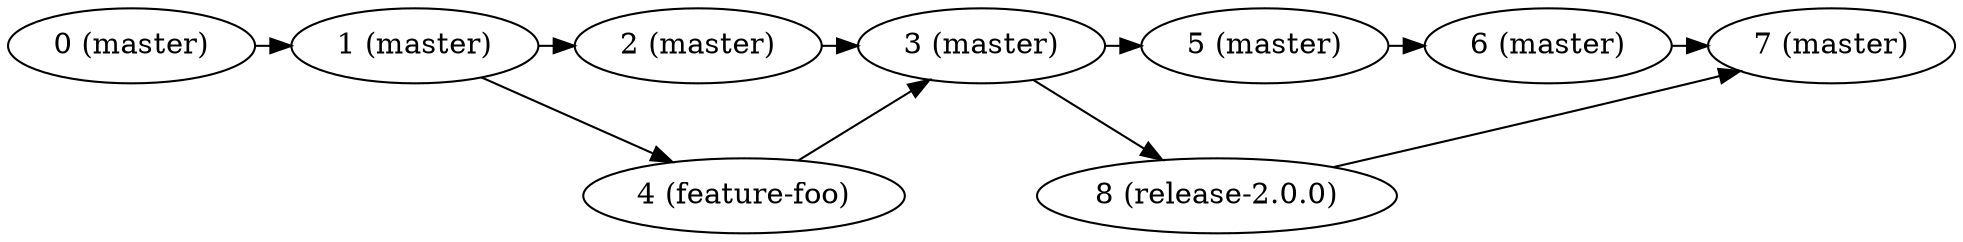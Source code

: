 digraph gitversionexample {
    a -> b -> z -> c;
    b -> d;
    d -> c;
    c -> y -> e -> f;
    c -> g;
    g -> f;

    a [label="0 (master)"]
    b [label="1 (master)"]
    z [label="2 (master)"]
    c [label="3 (master)"]
    d [label="4 (feature-foo)"]
    y [label="5 (master)"]
    e [label="6 (master)"]
    f [label="7 (master)"]
    g [label="8 (release-2.0.0)"]

    {rank=same; a b z c y e f}
    {rank=same; d g}
}